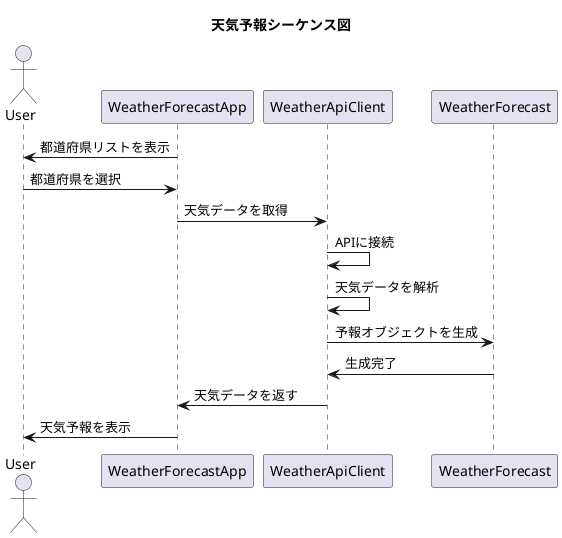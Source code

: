 @startuml

title 天気予報シーケンス図

actor User
participant "WeatherForecastApp" as App
participant "WeatherApiClient" as Client
participant "WeatherForecast" as Forecast

App -> User: 都道府県リストを表示
User -> App: 都道府県を選択
App -> Client: 天気データを取得
Client -> Client: APIに接続
Client -> Client: 天気データを解析
Client -> Forecast: 予報オブジェクトを生成
Forecast -> Client: 生成完了
Client -> App: 天気データを返す
App -> User: 天気予報を表示

@enduml
